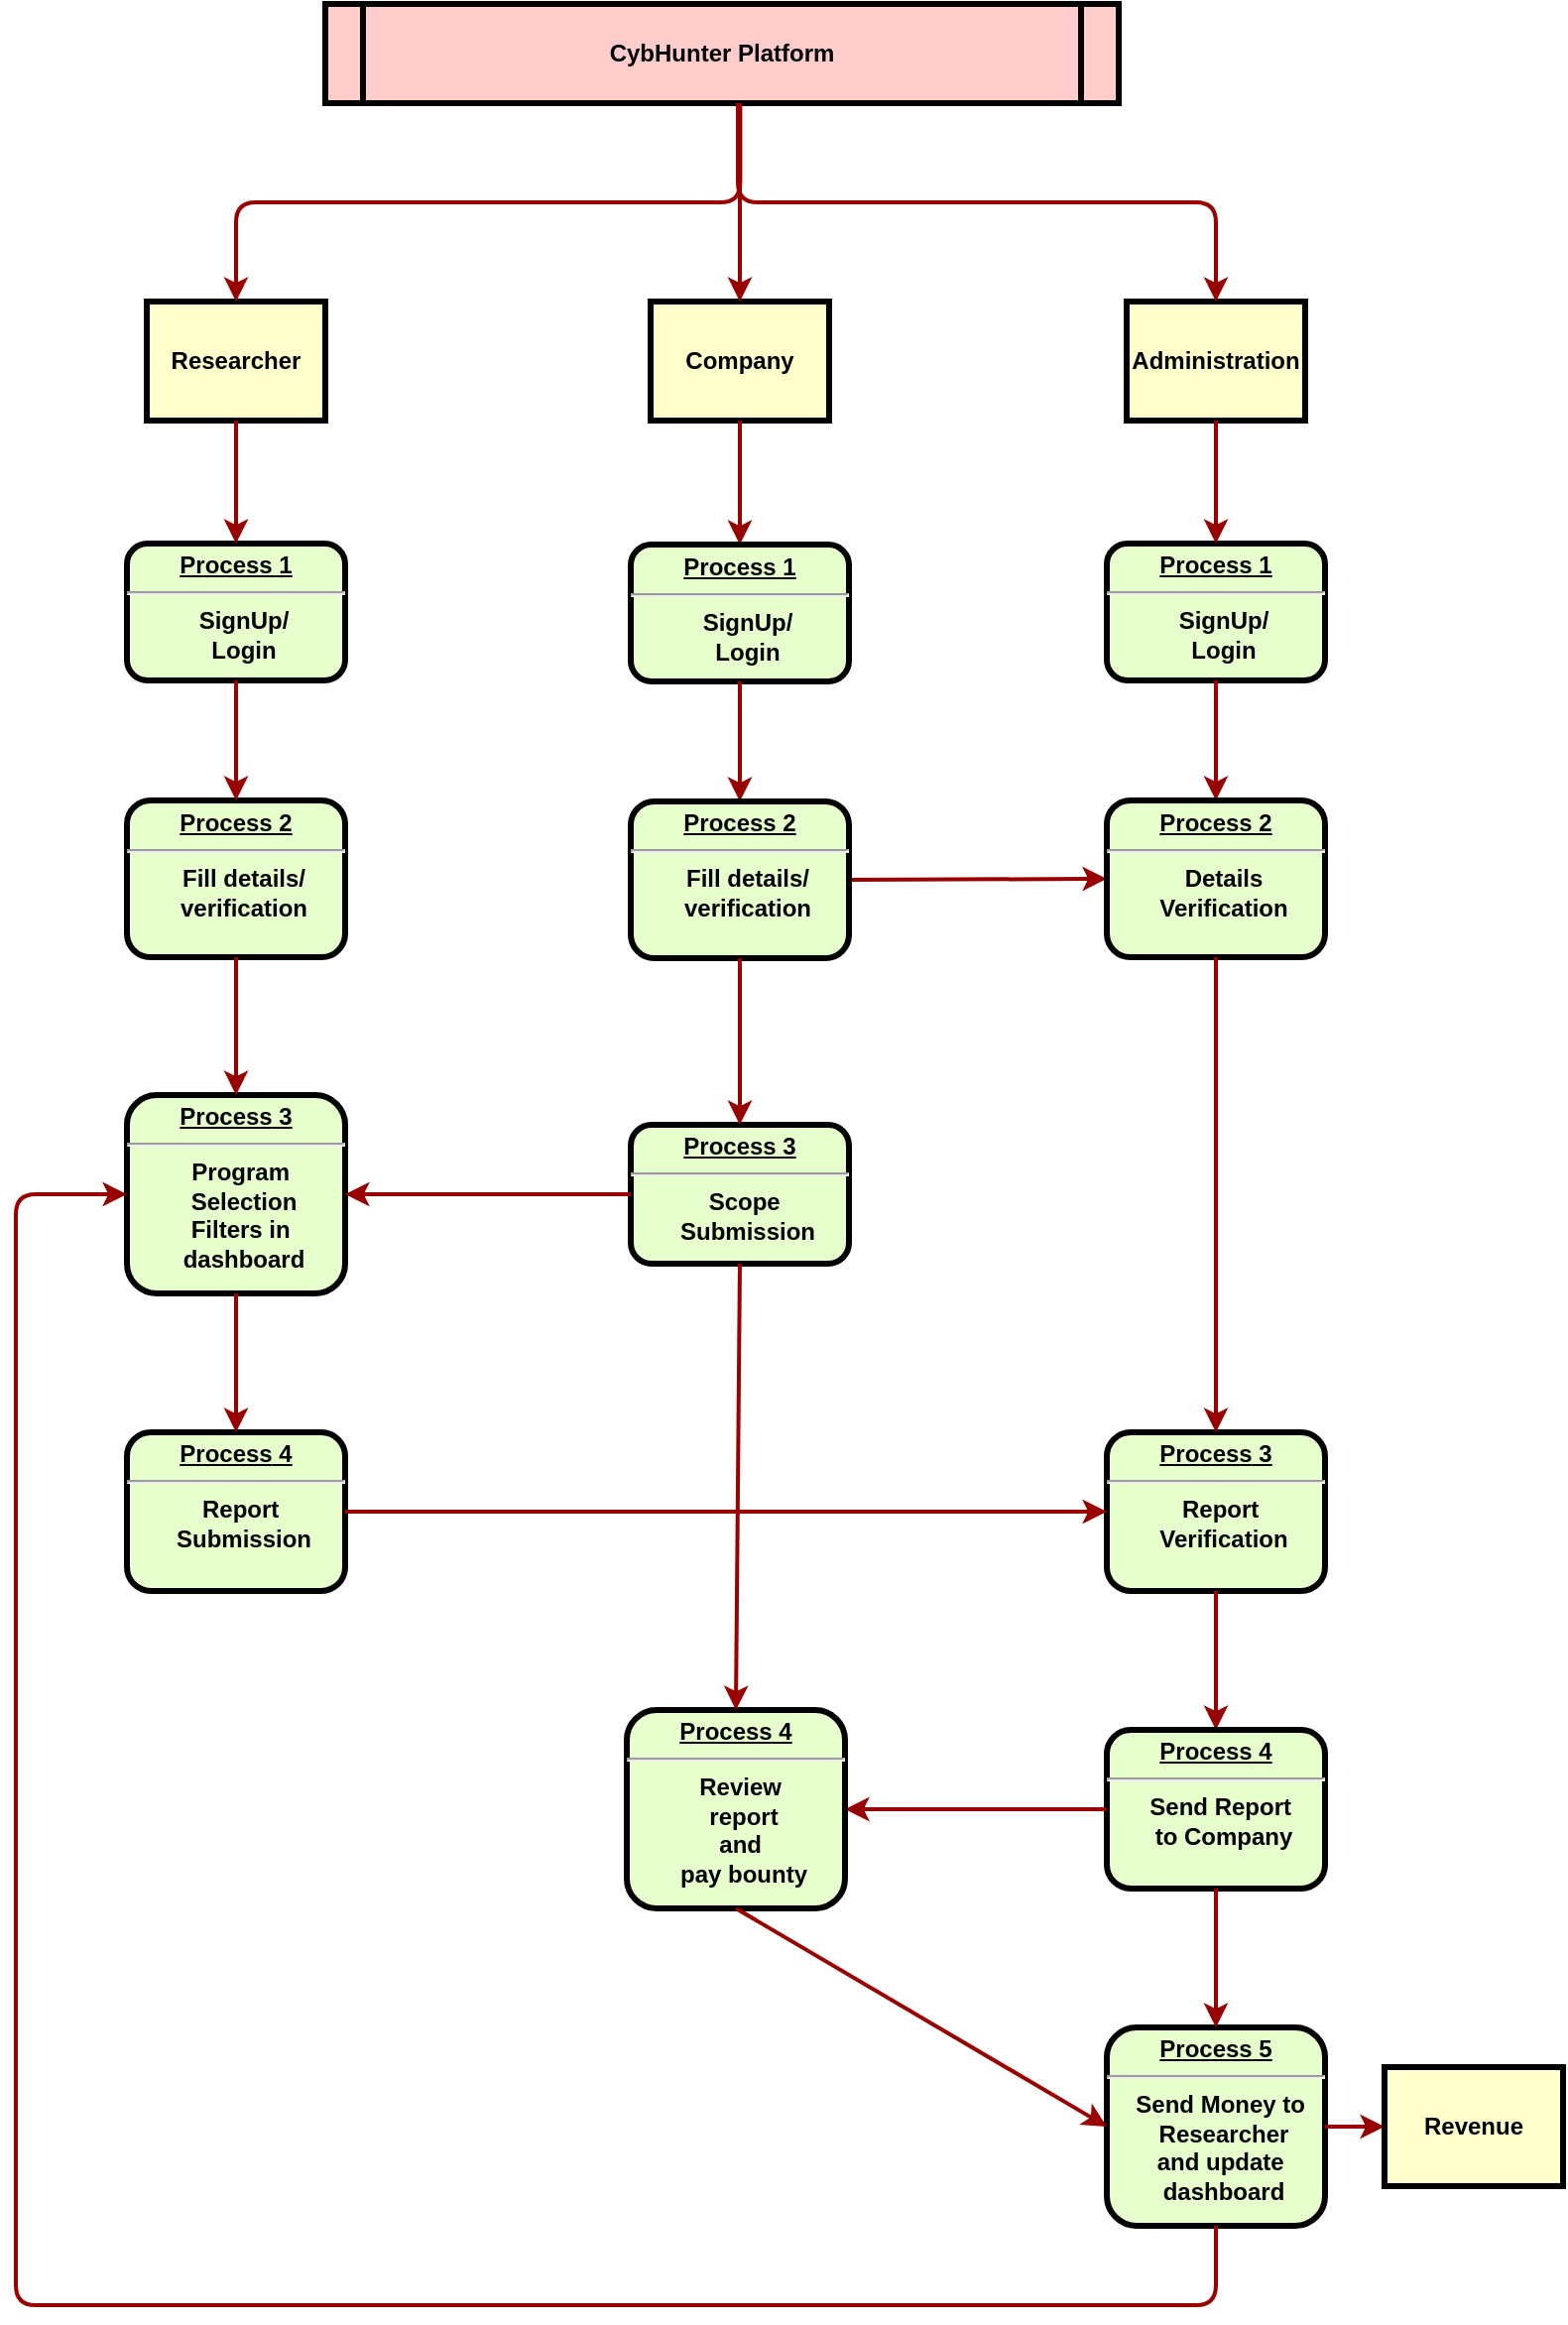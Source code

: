 <mxfile version="13.9.3" type="github">
  <diagram name="Page-1" id="c7558073-3199-34d8-9f00-42111426c3f3">
    <mxGraphModel dx="946" dy="1792" grid="1" gridSize="10" guides="1" tooltips="1" connect="1" arrows="1" fold="1" page="1" pageScale="1" pageWidth="826" pageHeight="1169" background="#ffffff" math="0" shadow="0">
      <root>
        <mxCell id="0" />
        <mxCell id="1" parent="0" />
        <mxCell id="2" value="&lt;p style=&quot;margin: 0px ; margin-top: 4px ; text-align: center ; text-decoration: underline&quot;&gt;&lt;strong&gt;Process 1&lt;br&gt;&lt;/strong&gt;&lt;/p&gt;&lt;hr&gt;&lt;p style=&quot;margin: 0px ; margin-left: 8px&quot;&gt;&lt;span&gt;SignUp/&lt;/span&gt;&lt;/p&gt;&lt;p style=&quot;margin: 0px ; margin-left: 8px&quot;&gt;Login&lt;/p&gt;" style="verticalAlign=middle;align=center;overflow=fill;fontSize=12;fontFamily=Helvetica;html=1;rounded=1;fontStyle=1;strokeWidth=3;fillColor=#E6FFCC" parent="1" vertex="1">
          <mxGeometry x="106" y="182" width="110" height="69" as="geometry" />
        </mxCell>
        <mxCell id="3" value="Company" style="whiteSpace=wrap;align=center;verticalAlign=middle;fontStyle=1;strokeWidth=3;fillColor=#FFFFCC" parent="1" vertex="1">
          <mxGeometry x="370" y="60" width="90" height="60" as="geometry" />
        </mxCell>
        <mxCell id="4" value="Researcher" style="whiteSpace=wrap;align=center;verticalAlign=middle;fontStyle=1;strokeWidth=3;fillColor=#FFFFCC" parent="1" vertex="1">
          <mxGeometry x="116" y="60" width="90" height="60" as="geometry" />
        </mxCell>
        <mxCell id="5" value="CybHunter Platform" style="shape=process;whiteSpace=wrap;align=center;verticalAlign=middle;size=0.048;fontStyle=1;strokeWidth=3;fillColor=#FFCCCC" parent="1" vertex="1">
          <mxGeometry x="206.0" y="-90" width="400" height="50" as="geometry" />
        </mxCell>
        <mxCell id="6" value="&lt;p style=&quot;margin: 0px ; margin-top: 4px ; text-align: center ; text-decoration: underline&quot;&gt;&lt;strong&gt;Process 2&lt;br&gt;&lt;/strong&gt;&lt;/p&gt;&lt;hr&gt;&lt;p style=&quot;margin: 0px ; margin-left: 8px&quot;&gt;Fill details/&lt;/p&gt;&lt;p style=&quot;margin: 0px ; margin-left: 8px&quot;&gt;verification&lt;/p&gt;" style="verticalAlign=middle;align=center;overflow=fill;fontSize=12;fontFamily=Helvetica;html=1;rounded=1;fontStyle=1;strokeWidth=3;fillColor=#E6FFCC" parent="1" vertex="1">
          <mxGeometry x="106" y="311.5" width="110" height="79" as="geometry" />
        </mxCell>
        <mxCell id="7" value="&lt;p style=&quot;margin: 0px ; margin-top: 4px ; text-align: center ; text-decoration: underline&quot;&gt;&lt;strong&gt;&lt;strong&gt;Process&lt;/strong&gt; 3&lt;br&gt;&lt;/strong&gt;&lt;/p&gt;&lt;hr&gt;&lt;p style=&quot;margin: 0px ; margin-left: 8px&quot;&gt;Scope&amp;nbsp;&lt;/p&gt;&lt;p style=&quot;margin: 0px ; margin-left: 8px&quot;&gt;Submission&lt;/p&gt;&lt;p style=&quot;margin: 0px ; margin-left: 8px&quot;&gt;&lt;br&gt;&lt;/p&gt;" style="verticalAlign=middle;align=center;overflow=fill;fontSize=12;fontFamily=Helvetica;html=1;rounded=1;fontStyle=1;strokeWidth=3;fillColor=#E6FFCC" parent="1" vertex="1">
          <mxGeometry x="360" y="475" width="110" height="70" as="geometry" />
        </mxCell>
        <mxCell id="12" value="Administration" style="whiteSpace=wrap;align=center;verticalAlign=middle;fontStyle=1;strokeWidth=3;fillColor=#FFFFCC" parent="1" vertex="1">
          <mxGeometry x="610" y="60.0" width="90" height="60" as="geometry" />
        </mxCell>
        <mxCell id="37" value="" style="edgeStyle=none;noEdgeStyle=1;strokeColor=#990000;strokeWidth=2;exitX=0.5;exitY=1;exitDx=0;exitDy=0;" parent="1" source="4" target="2" edge="1">
          <mxGeometry width="100" height="100" relative="1" as="geometry">
            <mxPoint x="161" y="130" as="sourcePoint" />
            <mxPoint x="161" y="180" as="targetPoint" />
          </mxGeometry>
        </mxCell>
        <mxCell id="69" value="" style="edgeStyle=segmentEdgeStyle;strokeColor=#990000;strokeWidth=2;entryX=0.5;entryY=0;entryDx=0;entryDy=0;exitX=0.52;exitY=1;exitDx=0;exitDy=0;exitPerimeter=0;" parent="1" source="5" target="12" edge="1">
          <mxGeometry width="100" height="100" relative="1" as="geometry">
            <mxPoint x="340" y="360" as="sourcePoint" />
            <mxPoint x="440" y="260" as="targetPoint" />
            <Array as="points">
              <mxPoint x="414" y="10" />
              <mxPoint x="655" y="10" />
            </Array>
          </mxGeometry>
        </mxCell>
        <mxCell id="87" value="" style="edgeStyle=elbowEdgeStyle;elbow=vertical;strokeColor=#990000;strokeWidth=2;exitX=1;exitY=0.5;exitDx=0;exitDy=0;" parent="1" source="KJlbaPLdnWGeJCxaSJdU-101" target="KJlbaPLdnWGeJCxaSJdU-106" edge="1">
          <mxGeometry width="100" height="100" relative="1" as="geometry">
            <mxPoint x="70" y="740" as="sourcePoint" />
            <mxPoint x="580" y="351" as="targetPoint" />
            <Array as="points">
              <mxPoint x="440" y="351" />
            </Array>
          </mxGeometry>
        </mxCell>
        <mxCell id="92" value="" style="edgeStyle=elbowEdgeStyle;elbow=horizontal;strokeColor=#990000;strokeWidth=2;entryX=0.5;entryY=0;entryDx=0;entryDy=0;" parent="1" source="5" target="3" edge="1">
          <mxGeometry width="100" height="100" relative="1" as="geometry">
            <mxPoint x="30.0" y="500" as="sourcePoint" />
            <mxPoint x="250" y="40" as="targetPoint" />
            <Array as="points" />
          </mxGeometry>
        </mxCell>
        <mxCell id="KJlbaPLdnWGeJCxaSJdU-97" value="" style="edgeStyle=none;noEdgeStyle=1;strokeColor=#990000;strokeWidth=2;exitX=0.5;exitY=1;exitDx=0;exitDy=0;" edge="1" parent="1" source="2" target="6">
          <mxGeometry width="100" height="100" relative="1" as="geometry">
            <mxPoint x="161" y="260" as="sourcePoint" />
            <mxPoint x="160" y="334" as="targetPoint" />
          </mxGeometry>
        </mxCell>
        <mxCell id="KJlbaPLdnWGeJCxaSJdU-98" value="" style="edgeStyle=none;noEdgeStyle=1;strokeColor=#990000;strokeWidth=2;" edge="1" target="KJlbaPLdnWGeJCxaSJdU-99" parent="1" source="3">
          <mxGeometry width="100" height="100" relative="1" as="geometry">
            <mxPoint x="415" y="121" as="sourcePoint" />
            <mxPoint x="415" y="180.5" as="targetPoint" />
          </mxGeometry>
        </mxCell>
        <mxCell id="KJlbaPLdnWGeJCxaSJdU-99" value="&lt;p style=&quot;margin: 0px ; margin-top: 4px ; text-align: center ; text-decoration: underline&quot;&gt;&lt;strong&gt;Process 1&lt;br&gt;&lt;/strong&gt;&lt;/p&gt;&lt;hr&gt;&lt;p style=&quot;margin: 0px ; margin-left: 8px&quot;&gt;&lt;span&gt;SignUp/&lt;/span&gt;&lt;/p&gt;&lt;p style=&quot;margin: 0px ; margin-left: 8px&quot;&gt;Login&lt;/p&gt;" style="verticalAlign=middle;align=center;overflow=fill;fontSize=12;fontFamily=Helvetica;html=1;rounded=1;fontStyle=1;strokeWidth=3;fillColor=#E6FFCC" vertex="1" parent="1">
          <mxGeometry x="360" y="182.5" width="110" height="69" as="geometry" />
        </mxCell>
        <mxCell id="KJlbaPLdnWGeJCxaSJdU-100" value="" style="edgeStyle=none;noEdgeStyle=1;strokeColor=#990000;strokeWidth=2;exitX=0.5;exitY=1;exitDx=0;exitDy=0;" edge="1" source="KJlbaPLdnWGeJCxaSJdU-99" target="KJlbaPLdnWGeJCxaSJdU-101" parent="1">
          <mxGeometry width="100" height="100" relative="1" as="geometry">
            <mxPoint x="415" y="260.5" as="sourcePoint" />
            <mxPoint x="414" y="334.5" as="targetPoint" />
          </mxGeometry>
        </mxCell>
        <mxCell id="KJlbaPLdnWGeJCxaSJdU-101" value="&lt;p style=&quot;margin: 0px ; margin-top: 4px ; text-align: center ; text-decoration: underline&quot;&gt;&lt;strong&gt;Process 2&lt;br&gt;&lt;/strong&gt;&lt;/p&gt;&lt;hr&gt;&lt;p style=&quot;margin: 0px ; margin-left: 8px&quot;&gt;Fill details/&lt;/p&gt;&lt;p style=&quot;margin: 0px ; margin-left: 8px&quot;&gt;verification&lt;/p&gt;" style="verticalAlign=middle;align=center;overflow=fill;fontSize=12;fontFamily=Helvetica;html=1;rounded=1;fontStyle=1;strokeWidth=3;fillColor=#E6FFCC" vertex="1" parent="1">
          <mxGeometry x="360" y="312" width="110" height="79" as="geometry" />
        </mxCell>
        <mxCell id="KJlbaPLdnWGeJCxaSJdU-102" value="" style="edgeStyle=segmentEdgeStyle;strokeColor=#990000;strokeWidth=2;entryX=0.5;entryY=0;entryDx=0;entryDy=0;exitX=0.523;exitY=1.02;exitDx=0;exitDy=0;exitPerimeter=0;" edge="1" parent="1" source="5" target="4">
          <mxGeometry width="100" height="100" relative="1" as="geometry">
            <mxPoint x="424" y="-30" as="sourcePoint" />
            <mxPoint x="665" y="70" as="targetPoint" />
            <Array as="points">
              <mxPoint x="415" y="10" />
              <mxPoint x="161" y="10" />
            </Array>
          </mxGeometry>
        </mxCell>
        <mxCell id="KJlbaPLdnWGeJCxaSJdU-103" value="&lt;p style=&quot;margin: 0px ; margin-top: 4px ; text-align: center ; text-decoration: underline&quot;&gt;&lt;strong&gt;Process 1&lt;br&gt;&lt;/strong&gt;&lt;/p&gt;&lt;hr&gt;&lt;p style=&quot;margin: 0px ; margin-left: 8px&quot;&gt;&lt;span&gt;SignUp/&lt;/span&gt;&lt;/p&gt;&lt;p style=&quot;margin: 0px ; margin-left: 8px&quot;&gt;Login&lt;/p&gt;" style="verticalAlign=middle;align=center;overflow=fill;fontSize=12;fontFamily=Helvetica;html=1;rounded=1;fontStyle=1;strokeWidth=3;fillColor=#E6FFCC" vertex="1" parent="1">
          <mxGeometry x="600" y="182" width="110" height="69" as="geometry" />
        </mxCell>
        <mxCell id="KJlbaPLdnWGeJCxaSJdU-104" value="" style="edgeStyle=none;noEdgeStyle=1;strokeColor=#990000;strokeWidth=2;" edge="1" target="KJlbaPLdnWGeJCxaSJdU-103" parent="1" source="12">
          <mxGeometry width="100" height="100" relative="1" as="geometry">
            <mxPoint x="655" y="119.5" as="sourcePoint" />
            <mxPoint x="655" y="180" as="targetPoint" />
          </mxGeometry>
        </mxCell>
        <mxCell id="KJlbaPLdnWGeJCxaSJdU-105" value="" style="edgeStyle=none;noEdgeStyle=1;strokeColor=#990000;strokeWidth=2;exitX=0.5;exitY=1;exitDx=0;exitDy=0;" edge="1" parent="1" source="KJlbaPLdnWGeJCxaSJdU-103" target="KJlbaPLdnWGeJCxaSJdU-106">
          <mxGeometry width="100" height="100" relative="1" as="geometry">
            <mxPoint x="425" y="261.5" as="sourcePoint" />
            <mxPoint x="655" y="310" as="targetPoint" />
            <Array as="points" />
          </mxGeometry>
        </mxCell>
        <mxCell id="KJlbaPLdnWGeJCxaSJdU-106" value="&lt;p style=&quot;margin: 0px ; margin-top: 4px ; text-align: center ; text-decoration: underline&quot;&gt;&lt;strong&gt;Process 2&lt;br&gt;&lt;/strong&gt;&lt;/p&gt;&lt;hr&gt;&lt;p style=&quot;margin: 0px ; margin-left: 8px&quot;&gt;&lt;span&gt;Details&lt;/span&gt;&lt;/p&gt;&lt;p style=&quot;margin: 0px ; margin-left: 8px&quot;&gt;&lt;span&gt;Verification&lt;/span&gt;&lt;br&gt;&lt;/p&gt;" style="verticalAlign=middle;align=center;overflow=fill;fontSize=12;fontFamily=Helvetica;html=1;rounded=1;fontStyle=1;strokeWidth=3;fillColor=#E6FFCC" vertex="1" parent="1">
          <mxGeometry x="600" y="311.5" width="110" height="79" as="geometry" />
        </mxCell>
        <mxCell id="KJlbaPLdnWGeJCxaSJdU-110" value="&lt;p style=&quot;margin: 0px ; margin-top: 4px ; text-align: center ; text-decoration: underline&quot;&gt;&lt;strong&gt;&lt;strong&gt;Process&lt;/strong&gt; 3&lt;br&gt;&lt;/strong&gt;&lt;/p&gt;&lt;hr&gt;&lt;p style=&quot;margin: 0px ; margin-left: 8px&quot;&gt;Program&amp;nbsp;&lt;/p&gt;&lt;p style=&quot;margin: 0px ; margin-left: 8px&quot;&gt;Selection&lt;/p&gt;&lt;p style=&quot;margin: 0px ; margin-left: 8px&quot;&gt;Filters in&amp;nbsp;&lt;/p&gt;&lt;p style=&quot;margin: 0px ; margin-left: 8px&quot;&gt;dashboard&lt;/p&gt;" style="verticalAlign=middle;align=center;overflow=fill;fontSize=12;fontFamily=Helvetica;html=1;rounded=1;fontStyle=1;strokeWidth=3;fillColor=#E6FFCC" vertex="1" parent="1">
          <mxGeometry x="106" y="460" width="110" height="100" as="geometry" />
        </mxCell>
        <mxCell id="KJlbaPLdnWGeJCxaSJdU-111" value="" style="edgeStyle=elbowEdgeStyle;elbow=vertical;strokeColor=#990000;strokeWidth=2;" edge="1" parent="1" target="KJlbaPLdnWGeJCxaSJdU-110">
          <mxGeometry width="100" height="100" relative="1" as="geometry">
            <mxPoint x="360" y="510" as="sourcePoint" />
            <mxPoint x="610" y="361" as="targetPoint" />
            <Array as="points">
              <mxPoint x="360" y="510" />
            </Array>
          </mxGeometry>
        </mxCell>
        <mxCell id="KJlbaPLdnWGeJCxaSJdU-112" value="" style="edgeStyle=none;noEdgeStyle=1;strokeColor=#990000;strokeWidth=2;exitX=0.5;exitY=1;exitDx=0;exitDy=0;entryX=0.5;entryY=0;entryDx=0;entryDy=0;" edge="1" parent="1" source="6" target="KJlbaPLdnWGeJCxaSJdU-110">
          <mxGeometry width="100" height="100" relative="1" as="geometry">
            <mxPoint x="160" y="420" as="sourcePoint" />
            <mxPoint x="160" y="440" as="targetPoint" />
          </mxGeometry>
        </mxCell>
        <mxCell id="KJlbaPLdnWGeJCxaSJdU-113" value="" style="edgeStyle=none;noEdgeStyle=1;strokeColor=#990000;strokeWidth=2;exitX=0.5;exitY=1;exitDx=0;exitDy=0;entryX=0.5;entryY=0;entryDx=0;entryDy=0;" edge="1" parent="1" source="KJlbaPLdnWGeJCxaSJdU-101" target="7">
          <mxGeometry width="100" height="100" relative="1" as="geometry">
            <mxPoint x="410" y="420" as="sourcePoint" />
            <mxPoint x="410" y="480.5" as="targetPoint" />
          </mxGeometry>
        </mxCell>
        <mxCell id="KJlbaPLdnWGeJCxaSJdU-114" value="&lt;p style=&quot;margin: 0px ; margin-top: 4px ; text-align: center ; text-decoration: underline&quot;&gt;&lt;strong&gt;&lt;strong&gt;Process&lt;/strong&gt;&amp;nbsp;4&lt;br&gt;&lt;/strong&gt;&lt;/p&gt;&lt;hr&gt;&lt;p style=&quot;margin: 0px ; margin-left: 8px&quot;&gt;Report&amp;nbsp;&lt;/p&gt;&lt;p style=&quot;margin: 0px ; margin-left: 8px&quot;&gt;Submission&lt;/p&gt;" style="verticalAlign=middle;align=center;overflow=fill;fontSize=12;fontFamily=Helvetica;html=1;rounded=1;fontStyle=1;strokeWidth=3;fillColor=#E6FFCC" vertex="1" parent="1">
          <mxGeometry x="106" y="630" width="110" height="80" as="geometry" />
        </mxCell>
        <mxCell id="KJlbaPLdnWGeJCxaSJdU-115" value="&lt;p style=&quot;margin: 0px ; margin-top: 4px ; text-align: center ; text-decoration: underline&quot;&gt;&lt;strong&gt;&lt;strong&gt;Process&lt;/strong&gt;&amp;nbsp;3&lt;/strong&gt;&lt;/p&gt;&lt;hr&gt;&lt;p style=&quot;margin: 0px ; margin-left: 8px&quot;&gt;Report&amp;nbsp;&lt;/p&gt;&lt;p style=&quot;margin: 0px ; margin-left: 8px&quot;&gt;Verification&lt;/p&gt;" style="verticalAlign=middle;align=center;overflow=fill;fontSize=12;fontFamily=Helvetica;html=1;rounded=1;fontStyle=1;strokeWidth=3;fillColor=#E6FFCC" vertex="1" parent="1">
          <mxGeometry x="600" y="630" width="110" height="80" as="geometry" />
        </mxCell>
        <mxCell id="KJlbaPLdnWGeJCxaSJdU-116" value="" style="edgeStyle=elbowEdgeStyle;elbow=vertical;strokeColor=#990000;strokeWidth=2;exitX=1;exitY=0.5;exitDx=0;exitDy=0;entryX=0;entryY=0.5;entryDx=0;entryDy=0;" edge="1" parent="1" source="KJlbaPLdnWGeJCxaSJdU-114" target="KJlbaPLdnWGeJCxaSJdU-115">
          <mxGeometry width="100" height="100" relative="1" as="geometry">
            <mxPoint x="480" y="361.5" as="sourcePoint" />
            <mxPoint x="610" y="361" as="targetPoint" />
            <Array as="points">
              <mxPoint x="400" y="670" />
            </Array>
          </mxGeometry>
        </mxCell>
        <mxCell id="KJlbaPLdnWGeJCxaSJdU-117" value="" style="edgeStyle=none;noEdgeStyle=1;strokeColor=#990000;strokeWidth=2;exitX=0.5;exitY=1;exitDx=0;exitDy=0;entryX=0.5;entryY=0;entryDx=0;entryDy=0;" edge="1" parent="1" source="KJlbaPLdnWGeJCxaSJdU-110" target="KJlbaPLdnWGeJCxaSJdU-114">
          <mxGeometry width="100" height="100" relative="1" as="geometry">
            <mxPoint x="425" y="401" as="sourcePoint" />
            <mxPoint x="425" y="485" as="targetPoint" />
          </mxGeometry>
        </mxCell>
        <mxCell id="KJlbaPLdnWGeJCxaSJdU-118" value="" style="edgeStyle=none;noEdgeStyle=1;strokeColor=#990000;strokeWidth=2;exitX=0.5;exitY=1;exitDx=0;exitDy=0;entryX=0.5;entryY=0;entryDx=0;entryDy=0;" edge="1" parent="1" source="KJlbaPLdnWGeJCxaSJdU-106" target="KJlbaPLdnWGeJCxaSJdU-115">
          <mxGeometry width="100" height="100" relative="1" as="geometry">
            <mxPoint x="435" y="411" as="sourcePoint" />
            <mxPoint x="435" y="495" as="targetPoint" />
          </mxGeometry>
        </mxCell>
        <mxCell id="KJlbaPLdnWGeJCxaSJdU-119" value="" style="edgeStyle=none;noEdgeStyle=1;strokeColor=#990000;strokeWidth=2;entryX=0.5;entryY=0;entryDx=0;entryDy=0;" edge="1" target="KJlbaPLdnWGeJCxaSJdU-120" parent="1" source="KJlbaPLdnWGeJCxaSJdU-115">
          <mxGeometry width="100" height="100" relative="1" as="geometry">
            <mxPoint x="655" y="710" as="sourcePoint" />
            <mxPoint x="919" y="635" as="targetPoint" />
          </mxGeometry>
        </mxCell>
        <mxCell id="KJlbaPLdnWGeJCxaSJdU-120" value="&lt;p style=&quot;margin: 0px ; margin-top: 4px ; text-align: center ; text-decoration: underline&quot;&gt;&lt;strong&gt;&lt;strong&gt;Process&lt;/strong&gt;&amp;nbsp;4&lt;br&gt;&lt;/strong&gt;&lt;/p&gt;&lt;hr&gt;&lt;p style=&quot;margin: 0px ; margin-left: 8px&quot;&gt;Send Report&amp;nbsp;&lt;/p&gt;&lt;p style=&quot;margin: 0px ; margin-left: 8px&quot;&gt;to Company&lt;/p&gt;" style="verticalAlign=middle;align=center;overflow=fill;fontSize=12;fontFamily=Helvetica;html=1;rounded=1;fontStyle=1;strokeWidth=3;fillColor=#E6FFCC" vertex="1" parent="1">
          <mxGeometry x="600" y="780" width="110" height="80" as="geometry" />
        </mxCell>
        <mxCell id="KJlbaPLdnWGeJCxaSJdU-121" value="" style="edgeStyle=elbowEdgeStyle;elbow=vertical;strokeColor=#990000;strokeWidth=2;" edge="1" target="KJlbaPLdnWGeJCxaSJdU-122" parent="1" source="KJlbaPLdnWGeJCxaSJdU-120">
          <mxGeometry width="100" height="100" relative="1" as="geometry">
            <mxPoint x="600" y="820" as="sourcePoint" />
            <mxPoint x="850" y="671" as="targetPoint" />
            <Array as="points">
              <mxPoint x="600" y="820" />
            </Array>
          </mxGeometry>
        </mxCell>
        <mxCell id="KJlbaPLdnWGeJCxaSJdU-122" value="&lt;p style=&quot;margin: 0px ; margin-top: 4px ; text-align: center ; text-decoration: underline&quot;&gt;&lt;strong&gt;&lt;strong&gt;Process&lt;/strong&gt;&amp;nbsp;4&lt;br&gt;&lt;/strong&gt;&lt;/p&gt;&lt;hr&gt;&lt;p style=&quot;margin: 0px ; margin-left: 8px&quot;&gt;Review&amp;nbsp;&lt;/p&gt;&lt;p style=&quot;margin: 0px ; margin-left: 8px&quot;&gt;report&lt;/p&gt;&lt;p style=&quot;margin: 0px ; margin-left: 8px&quot;&gt;and&amp;nbsp;&lt;/p&gt;&lt;p style=&quot;margin: 0px ; margin-left: 8px&quot;&gt;pay bounty&lt;/p&gt;" style="verticalAlign=middle;align=center;overflow=fill;fontSize=12;fontFamily=Helvetica;html=1;rounded=1;fontStyle=1;strokeWidth=3;fillColor=#E6FFCC" vertex="1" parent="1">
          <mxGeometry x="358" y="770" width="110" height="100" as="geometry" />
        </mxCell>
        <mxCell id="KJlbaPLdnWGeJCxaSJdU-123" value="" style="edgeStyle=none;noEdgeStyle=1;strokeColor=#990000;strokeWidth=2;exitX=0.5;exitY=1;exitDx=0;exitDy=0;entryX=0.5;entryY=0;entryDx=0;entryDy=0;" edge="1" parent="1" source="7" target="KJlbaPLdnWGeJCxaSJdU-122">
          <mxGeometry width="100" height="100" relative="1" as="geometry">
            <mxPoint x="425" y="401" as="sourcePoint" />
            <mxPoint x="425" y="485" as="targetPoint" />
            <Array as="points" />
          </mxGeometry>
        </mxCell>
        <mxCell id="KJlbaPLdnWGeJCxaSJdU-124" value="&lt;p style=&quot;margin: 0px ; margin-top: 4px ; text-align: center ; text-decoration: underline&quot;&gt;&lt;strong&gt;&lt;strong&gt;Process&lt;/strong&gt;&amp;nbsp;5&lt;br&gt;&lt;/strong&gt;&lt;/p&gt;&lt;hr&gt;&lt;p style=&quot;margin: 0px ; margin-left: 8px&quot;&gt;Send Money to&amp;nbsp;&lt;/p&gt;&lt;p style=&quot;margin: 0px ; margin-left: 8px&quot;&gt;Researcher&lt;/p&gt;&lt;p style=&quot;margin: 0px ; margin-left: 8px&quot;&gt;and update&amp;nbsp;&lt;/p&gt;&lt;p style=&quot;margin: 0px ; margin-left: 8px&quot;&gt;dashboard&lt;/p&gt;" style="verticalAlign=middle;align=center;overflow=fill;fontSize=12;fontFamily=Helvetica;html=1;rounded=1;fontStyle=1;strokeWidth=3;fillColor=#E6FFCC" vertex="1" parent="1">
          <mxGeometry x="600" y="930" width="110" height="100" as="geometry" />
        </mxCell>
        <mxCell id="KJlbaPLdnWGeJCxaSJdU-125" value="" style="edgeStyle=none;noEdgeStyle=1;strokeColor=#990000;strokeWidth=2;entryX=0.5;entryY=0;entryDx=0;entryDy=0;" edge="1" target="KJlbaPLdnWGeJCxaSJdU-124" parent="1">
          <mxGeometry width="100" height="100" relative="1" as="geometry">
            <mxPoint x="655" y="860" as="sourcePoint" />
            <mxPoint x="919" y="785" as="targetPoint" />
          </mxGeometry>
        </mxCell>
        <mxCell id="KJlbaPLdnWGeJCxaSJdU-126" value="" style="edgeStyle=none;noEdgeStyle=1;strokeColor=#990000;strokeWidth=2;entryX=0;entryY=0.5;entryDx=0;entryDy=0;exitX=0.5;exitY=1;exitDx=0;exitDy=0;" edge="1" parent="1" source="KJlbaPLdnWGeJCxaSJdU-122" target="KJlbaPLdnWGeJCxaSJdU-124">
          <mxGeometry width="100" height="100" relative="1" as="geometry">
            <mxPoint x="665" y="870" as="sourcePoint" />
            <mxPoint x="665" y="940" as="targetPoint" />
          </mxGeometry>
        </mxCell>
        <mxCell id="KJlbaPLdnWGeJCxaSJdU-127" value="" style="edgeStyle=none;noEdgeStyle=1;strokeColor=#990000;strokeWidth=2;exitX=0.5;exitY=1;exitDx=0;exitDy=0;entryX=0;entryY=0.5;entryDx=0;entryDy=0;" edge="1" parent="1" source="KJlbaPLdnWGeJCxaSJdU-124" target="KJlbaPLdnWGeJCxaSJdU-110">
          <mxGeometry width="100" height="100" relative="1" as="geometry">
            <mxPoint x="423" y="880" as="sourcePoint" />
            <mxPoint x="50" y="530" as="targetPoint" />
            <Array as="points">
              <mxPoint x="655" y="1070" />
              <mxPoint x="50" y="1070" />
              <mxPoint x="50" y="510" />
            </Array>
          </mxGeometry>
        </mxCell>
        <mxCell id="KJlbaPLdnWGeJCxaSJdU-128" value="" style="edgeStyle=none;noEdgeStyle=1;strokeColor=#990000;strokeWidth=2;exitX=1;exitY=0.5;exitDx=0;exitDy=0;" edge="1" parent="1" source="KJlbaPLdnWGeJCxaSJdU-124" target="KJlbaPLdnWGeJCxaSJdU-129">
          <mxGeometry width="100" height="100" relative="1" as="geometry">
            <mxPoint x="665" y="720" as="sourcePoint" />
            <mxPoint x="740" y="980" as="targetPoint" />
          </mxGeometry>
        </mxCell>
        <mxCell id="KJlbaPLdnWGeJCxaSJdU-129" value="Revenue" style="whiteSpace=wrap;align=center;verticalAlign=middle;fontStyle=1;strokeWidth=3;fillColor=#FFFFCC" vertex="1" parent="1">
          <mxGeometry x="740" y="950" width="90" height="60" as="geometry" />
        </mxCell>
      </root>
    </mxGraphModel>
  </diagram>
</mxfile>

